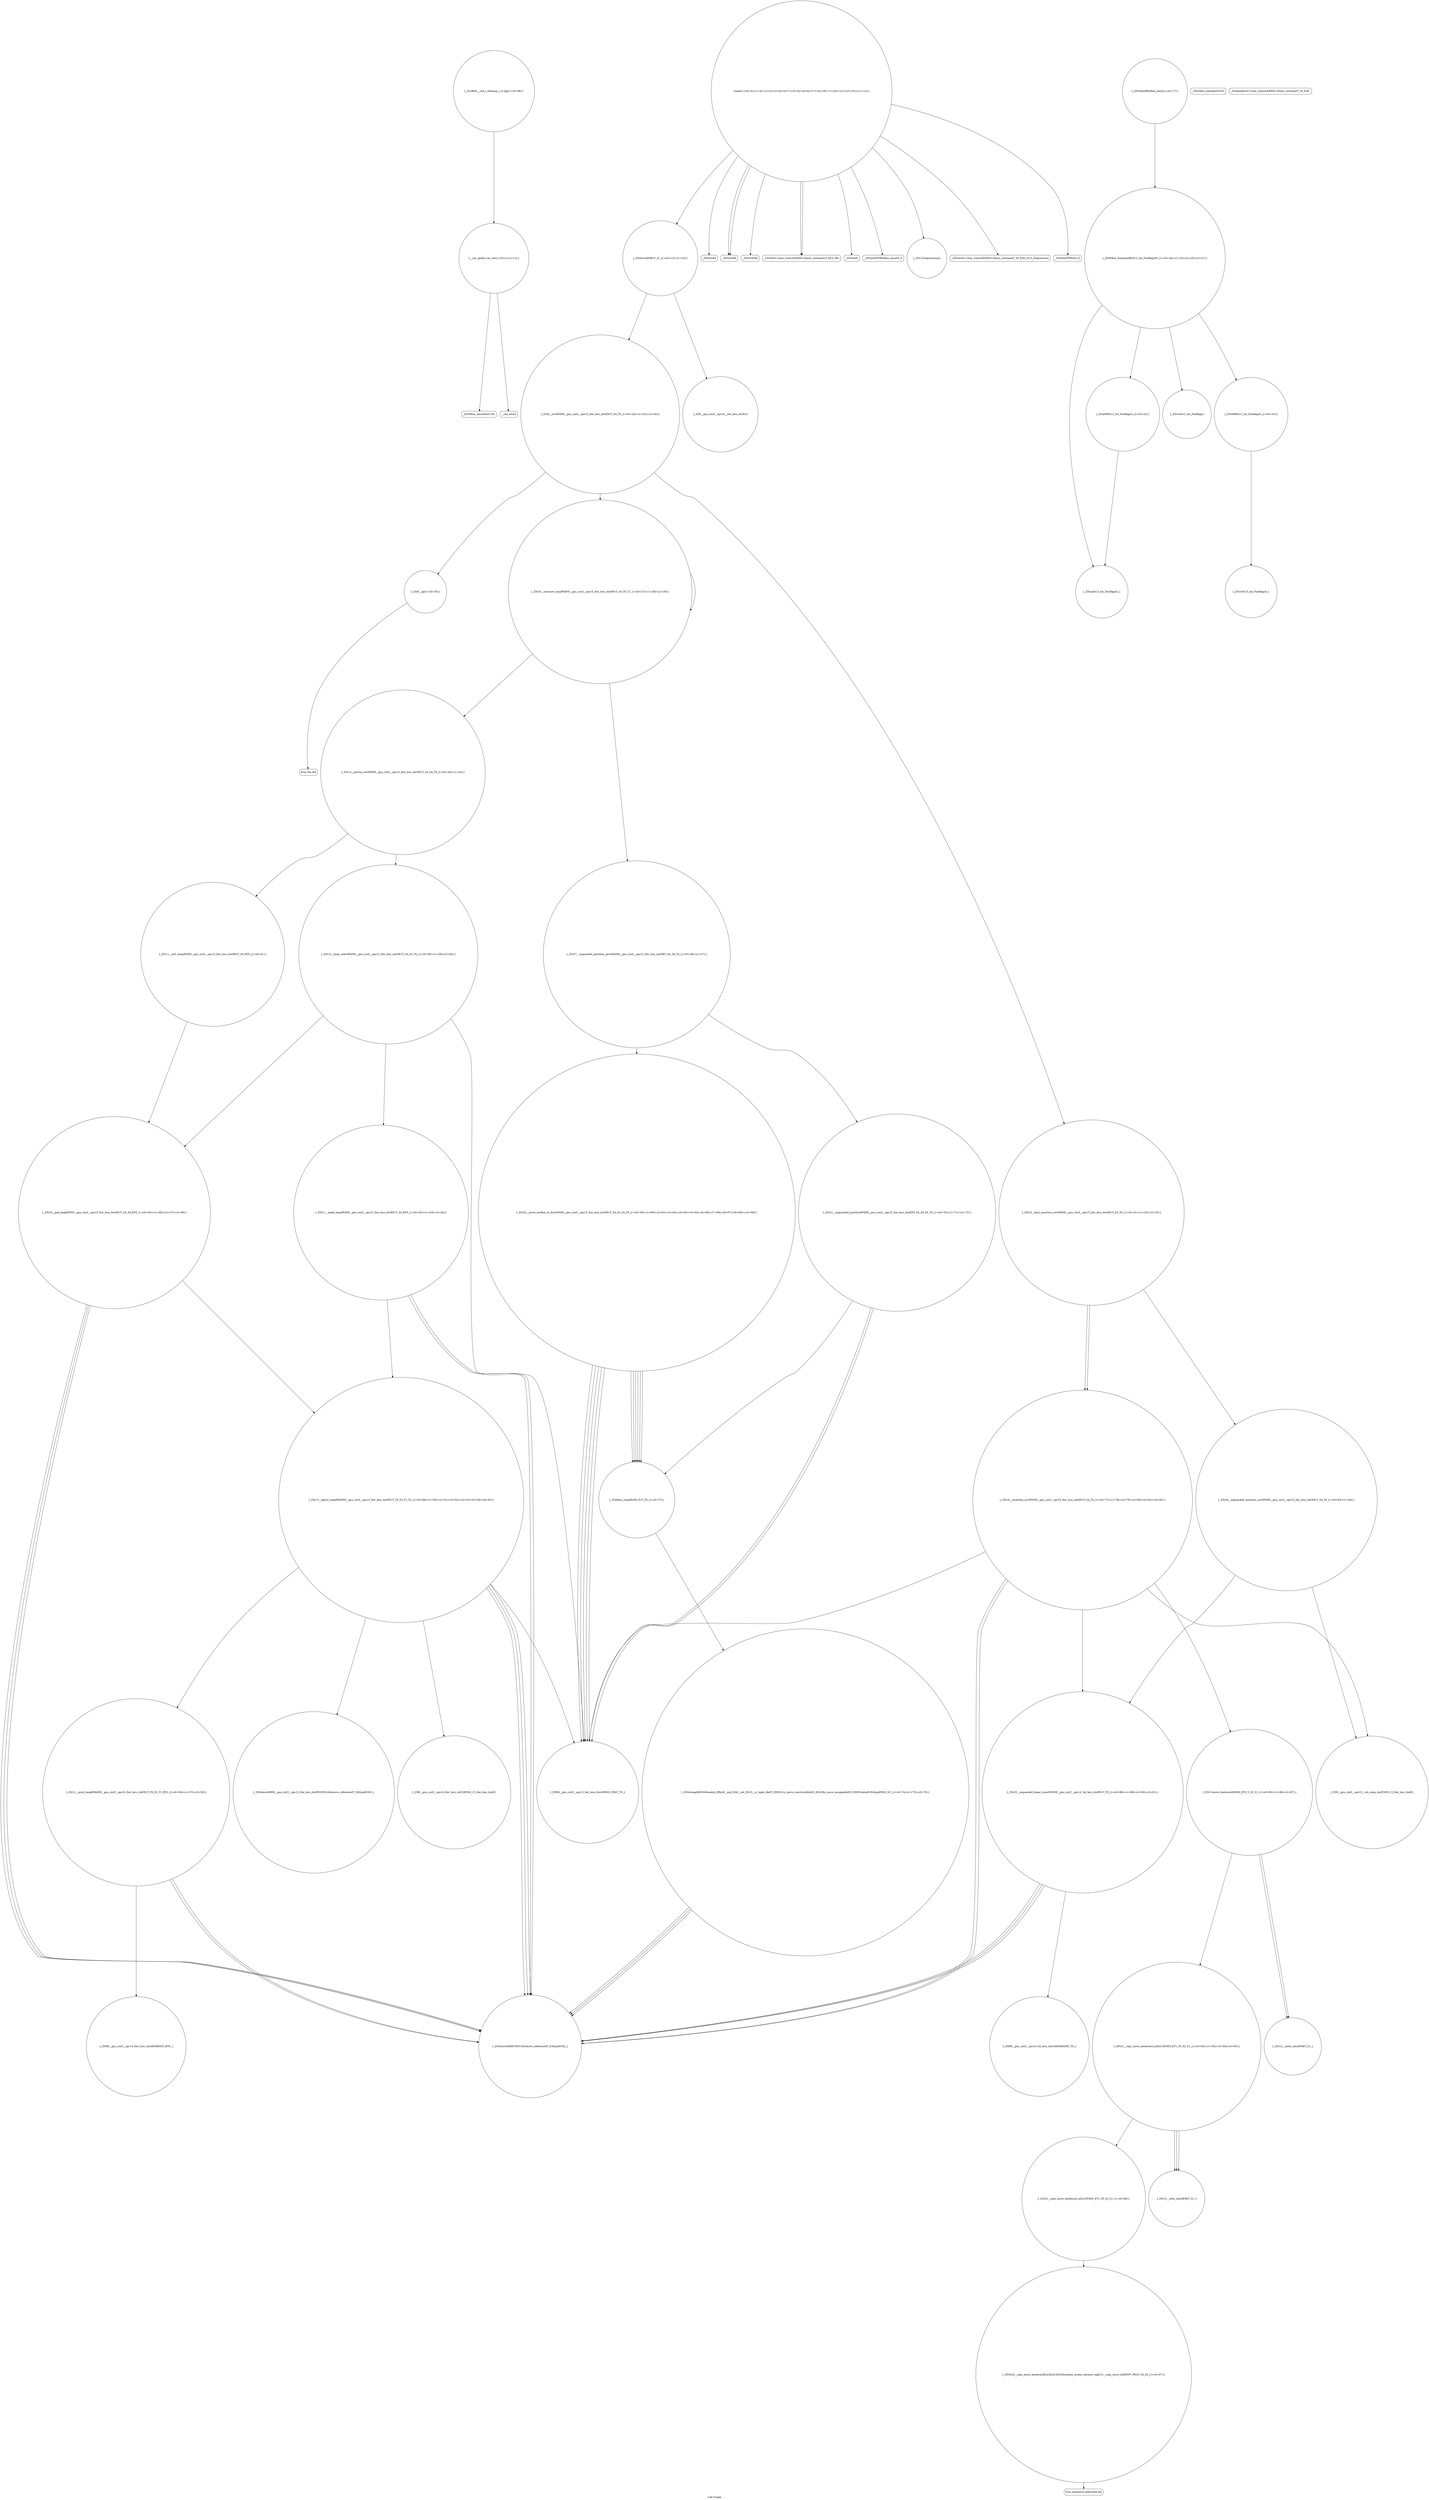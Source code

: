 digraph "Call Graph" {
	label="Call Graph";

	Node0x5640318fc550 [shape=record,shape=circle,label="{__cxx_global_var_init|{<s0>1|<s1>2}}"];
	Node0x5640318fc550:s0 -> Node0x5640318fc5d0[color=black];
	Node0x5640318fc550:s1 -> Node0x5640318fc6d0[color=black];
	Node0x5640318fdbd0 [shape=record,shape=Mrecord,label="{llvm.ctlz.i64}"];
	Node0x5640318fc8d0 [shape=record,shape=circle,label="{_ZSt4sortIPdEvT_S1_|{<s0>15|<s1>16}}"];
	Node0x5640318fc8d0:s0 -> Node0x5640318fd150[color=black];
	Node0x5640318fc8d0:s1 -> Node0x5640318fd0d0[color=black];
	Node0x5640318fef70 [shape=record,shape=circle,label="{_ZSt12__miter_baseIPdET_S1_}"];
	Node0x5640318fcc50 [shape=record,shape=Mrecord,label="{_ZNSolsEd}"];
	Node0x5640318fcfd0 [shape=record,shape=circle,label="{_ZStanSt13_Ios_FmtflagsS_}"];
	Node0x5640318fd350 [shape=record,shape=circle,label="{_ZSt14__partial_sortIPdN9__gnu_cxx5__ops15_Iter_less_iterEEvT_S4_S4_T0_|{<s0>34|<s1>35}}"];
	Node0x5640318fd350:s0 -> Node0x5640318fd450[color=black];
	Node0x5640318fd350:s1 -> Node0x5640318fd4d0[color=black];
	Node0x5640318fd6d0 [shape=record,shape=circle,label="{_ZSt4moveIRdEONSt16remove_referenceIT_E4typeEOS2_}"];
	Node0x5640318fda50 [shape=record,shape=circle,label="{_ZSt21__unguarded_partitionIPdN9__gnu_cxx5__ops15_Iter_less_iterEET_S4_S4_S4_T0_|{<s0>70|<s1>71|<s2>72}}"];
	Node0x5640318fda50:s0 -> Node0x5640318fd5d0[color=black];
	Node0x5640318fda50:s1 -> Node0x5640318fd5d0[color=black];
	Node0x5640318fda50:s2 -> Node0x5640318fdad0[color=black];
	Node0x5640318fc750 [shape=record,shape=circle,label="{main|{<s0>3|<s1>4|<s2>5|<s3>6|<s4>7|<s5>8|<s6>9|<s7>10|<s8>11|<s9>12|<s10>13|<s11>14}}"];
	Node0x5640318fc750:s0 -> Node0x5640318fc7d0[color=black];
	Node0x5640318fc750:s1 -> Node0x5640318fc7d0[color=black];
	Node0x5640318fc750:s2 -> Node0x5640318fc850[color=black];
	Node0x5640318fc750:s3 -> Node0x5640318fc8d0[color=black];
	Node0x5640318fc750:s4 -> Node0x5640318fc950[color=black];
	Node0x5640318fc750:s5 -> Node0x5640318fc9d0[color=black];
	Node0x5640318fc750:s6 -> Node0x5640318fc950[color=black];
	Node0x5640318fc750:s7 -> Node0x5640318fcad0[color=black];
	Node0x5640318fc750:s8 -> Node0x5640318fcbd0[color=black];
	Node0x5640318fc750:s9 -> Node0x5640318fca50[color=black];
	Node0x5640318fc750:s10 -> Node0x5640318fcc50[color=black];
	Node0x5640318fc750:s11 -> Node0x5640318fccd0[color=black];
	Node0x5640318fedf0 [shape=record,shape=circle,label="{_ZSt25__unguarded_linear_insertIPdN9__gnu_cxx5__ops14_Val_less_iterEEvT_T0_|{<s0>88|<s1>89|<s2>90|<s3>91}}"];
	Node0x5640318fedf0:s0 -> Node0x5640318fd6d0[color=black];
	Node0x5640318fedf0:s1 -> Node0x5640318ff1f0[color=black];
	Node0x5640318fedf0:s2 -> Node0x5640318fd6d0[color=black];
	Node0x5640318fedf0:s3 -> Node0x5640318fd6d0[color=black];
	Node0x5640318fcad0 [shape=record,shape=Mrecord,label="{_ZNSolsEPFRSt8ios_baseS0_E}"];
	Node0x5640318ff170 [shape=record,shape=Mrecord,label="{llvm.memmove.p0i8.p0i8.i64}"];
	Node0x5640318fce50 [shape=record,shape=circle,label="{_ZStaNRSt13_Ios_FmtflagsS_|{<s0>22}}"];
	Node0x5640318fce50:s0 -> Node0x5640318fcfd0[color=black];
	Node0x5640318fd1d0 [shape=record,shape=circle,label="{_ZSt16__introsort_loopIPdlN9__gnu_cxx5__ops15_Iter_less_iterEEvT_S4_T0_T1_|{<s0>27|<s1>28|<s2>29}}"];
	Node0x5640318fd1d0:s0 -> Node0x5640318fd350[color=black];
	Node0x5640318fd1d0:s1 -> Node0x5640318fd3d0[color=black];
	Node0x5640318fd1d0:s2 -> Node0x5640318fd1d0[color=black];
	Node0x5640318fd550 [shape=record,shape=circle,label="{_ZSt11__make_heapIPdN9__gnu_cxx5__ops15_Iter_less_iterEEvT_S4_RT0_|{<s0>42|<s1>43|<s2>44}}"];
	Node0x5640318fd550:s0 -> Node0x5640318fd6d0[color=black];
	Node0x5640318fd550:s1 -> Node0x5640318fd6d0[color=black];
	Node0x5640318fd550:s2 -> Node0x5640318fd750[color=black];
	Node0x5640318fd8d0 [shape=record,shape=circle,label="{_ZSt11__push_heapIPdldN9__gnu_cxx5__ops14_Iter_less_valEEvT_T0_S5_T1_RT2_|{<s0>56|<s1>57|<s2>58}}"];
	Node0x5640318fd8d0:s0 -> Node0x5640318fd950[color=black];
	Node0x5640318fd8d0:s1 -> Node0x5640318fd6d0[color=black];
	Node0x5640318fd8d0:s2 -> Node0x5640318fd6d0[color=black];
	Node0x5640318fc5d0 [shape=record,shape=Mrecord,label="{_ZNSt8ios_base4InitC1Ev}"];
	Node0x5640318fdc50 [shape=record,shape=circle,label="{_ZSt16__insertion_sortIPdN9__gnu_cxx5__ops15_Iter_less_iterEEvT_S4_T0_|{<s0>77|<s1>78|<s2>79|<s3>80|<s4>81|<s5>82}}"];
	Node0x5640318fdc50:s0 -> Node0x5640318fd5d0[color=black];
	Node0x5640318fdc50:s1 -> Node0x5640318fd6d0[color=black];
	Node0x5640318fdc50:s2 -> Node0x5640318fed70[color=black];
	Node0x5640318fdc50:s3 -> Node0x5640318fd6d0[color=black];
	Node0x5640318fdc50:s4 -> Node0x5640318fee70[color=black];
	Node0x5640318fdc50:s5 -> Node0x5640318fedf0[color=black];
	Node0x5640318fc950 [shape=record,shape=Mrecord,label="{_ZStlsISt11char_traitsIcEERSt13basic_ostreamIcT_ES5_PKc}"];
	Node0x5640318feff0 [shape=record,shape=circle,label="{_ZSt22__copy_move_backward_aILb1EPdS0_ET1_T0_S2_S1_|{<s0>96}}"];
	Node0x5640318feff0:s0 -> Node0x5640318ff0f0[color=black];
	Node0x5640318fccd0 [shape=record,shape=Mrecord,label="{_ZNSolsEPFRSoS_E}"];
	Node0x5640318fd050 [shape=record,shape=circle,label="{_ZStorSt13_Ios_FmtflagsS_}"];
	Node0x5640318fd3d0 [shape=record,shape=circle,label="{_ZSt27__unguarded_partition_pivotIPdN9__gnu_cxx5__ops15_Iter_less_iterEET_S4_S4_T0_|{<s0>36|<s1>37}}"];
	Node0x5640318fd3d0:s0 -> Node0x5640318fd9d0[color=black];
	Node0x5640318fd3d0:s1 -> Node0x5640318fda50[color=black];
	Node0x5640318fd750 [shape=record,shape=circle,label="{_ZSt13__adjust_heapIPdldN9__gnu_cxx5__ops15_Iter_less_iterEEvT_T0_S5_T1_T2_|{<s0>49|<s1>50|<s2>51|<s3>52|<s4>53|<s5>54|<s6>55}}"];
	Node0x5640318fd750:s0 -> Node0x5640318fd5d0[color=black];
	Node0x5640318fd750:s1 -> Node0x5640318fd6d0[color=black];
	Node0x5640318fd750:s2 -> Node0x5640318fd6d0[color=black];
	Node0x5640318fd750:s3 -> Node0x5640318fd7d0[color=black];
	Node0x5640318fd750:s4 -> Node0x5640318fd850[color=black];
	Node0x5640318fd750:s5 -> Node0x5640318fd6d0[color=black];
	Node0x5640318fd750:s6 -> Node0x5640318fd8d0[color=black];
	Node0x5640318fdad0 [shape=record,shape=circle,label="{_ZSt9iter_swapIPdS0_EvT_T0_|{<s0>73}}"];
	Node0x5640318fdad0:s0 -> Node0x5640318fdb50[color=black];
	Node0x5640318fc7d0 [shape=record,shape=Mrecord,label="{_ZNSirsERi}"];
	Node0x5640318fee70 [shape=record,shape=circle,label="{_ZN9__gnu_cxx5__ops15__val_comp_iterENS0_15_Iter_less_iterE}"];
	Node0x5640318fcb50 [shape=record,shape=circle,label="{_ZSt5fixedRSt8ios_base|{<s0>17}}"];
	Node0x5640318fcb50:s0 -> Node0x5640318fcdd0[color=black];
	Node0x5640318ff1f0 [shape=record,shape=circle,label="{_ZNK9__gnu_cxx5__ops14_Val_less_iterclIdPdEEbRT_T0_}"];
	Node0x5640318fced0 [shape=record,shape=circle,label="{_ZStcoSt13_Ios_Fmtflags}"];
	Node0x5640318fd250 [shape=record,shape=circle,label="{_ZSt4__lgl|{<s0>30}}"];
	Node0x5640318fd250:s0 -> Node0x5640318fdbd0[color=black];
	Node0x5640318fd5d0 [shape=record,shape=circle,label="{_ZNK9__gnu_cxx5__ops15_Iter_less_iterclIPdS3_EEbT_T0_}"];
	Node0x5640318fd950 [shape=record,shape=circle,label="{_ZNK9__gnu_cxx5__ops14_Iter_less_valclIPddEEbT_RT0_}"];
	Node0x5640318fc650 [shape=record,shape=Mrecord,label="{_ZNSt8ios_base4InitD1Ev}"];
	Node0x5640318fdcd0 [shape=record,shape=circle,label="{_ZSt26__unguarded_insertion_sortIPdN9__gnu_cxx5__ops15_Iter_less_iterEEvT_S4_T0_|{<s0>83|<s1>84}}"];
	Node0x5640318fdcd0:s0 -> Node0x5640318fee70[color=black];
	Node0x5640318fdcd0:s1 -> Node0x5640318fedf0[color=black];
	Node0x5640318fc9d0 [shape=record,shape=Mrecord,label="{_ZNSolsEi}"];
	Node0x5640318ff070 [shape=record,shape=circle,label="{_ZSt12__niter_baseIPdET_S1_}"];
	Node0x5640318fcd50 [shape=record,shape=Mrecord,label="{_ZSt4endlIcSt11char_traitsIcEERSt13basic_ostreamIT_T0_ES6_}"];
	Node0x5640318fd0d0 [shape=record,shape=circle,label="{_ZSt6__sortIPdN9__gnu_cxx5__ops15_Iter_less_iterEEvT_S4_T0_|{<s0>24|<s1>25|<s2>26}}"];
	Node0x5640318fd0d0:s0 -> Node0x5640318fd250[color=black];
	Node0x5640318fd0d0:s1 -> Node0x5640318fd1d0[color=black];
	Node0x5640318fd0d0:s2 -> Node0x5640318fd2d0[color=black];
	Node0x5640318fd450 [shape=record,shape=circle,label="{_ZSt13__heap_selectIPdN9__gnu_cxx5__ops15_Iter_less_iterEEvT_S4_S4_T0_|{<s0>38|<s1>39|<s2>40}}"];
	Node0x5640318fd450:s0 -> Node0x5640318fd550[color=black];
	Node0x5640318fd450:s1 -> Node0x5640318fd5d0[color=black];
	Node0x5640318fd450:s2 -> Node0x5640318fd650[color=black];
	Node0x5640318fd7d0 [shape=record,shape=circle,label="{_ZSt4moveIRN9__gnu_cxx5__ops15_Iter_less_iterEEONSt16remove_referenceIT_E4typeEOS5_}"];
	Node0x5640318fdb50 [shape=record,shape=circle,label="{_ZSt4swapIdENSt9enable_ifIXsr6__and_ISt6__not_ISt15__is_tuple_likeIT_EESt21is_move_constructibleIS3_ESt18is_move_assignableIS3_EEE5valueEvE4typeERS3_SC_|{<s0>74|<s1>75|<s2>76}}"];
	Node0x5640318fdb50:s0 -> Node0x5640318fd6d0[color=black];
	Node0x5640318fdb50:s1 -> Node0x5640318fd6d0[color=black];
	Node0x5640318fdb50:s2 -> Node0x5640318fd6d0[color=black];
	Node0x5640318fc850 [shape=record,shape=Mrecord,label="{_ZNSirsERd}"];
	Node0x5640318feef0 [shape=record,shape=circle,label="{_ZSt23__copy_move_backward_a2ILb1EPdS0_ET1_T0_S2_S1_|{<s0>92|<s1>93|<s2>94|<s3>95}}"];
	Node0x5640318feef0:s0 -> Node0x5640318ff070[color=black];
	Node0x5640318feef0:s1 -> Node0x5640318ff070[color=black];
	Node0x5640318feef0:s2 -> Node0x5640318ff070[color=black];
	Node0x5640318feef0:s3 -> Node0x5640318feff0[color=black];
	Node0x5640318fcbd0 [shape=record,shape=circle,label="{_ZSt12setprecisioni}"];
	Node0x5640318ff270 [shape=record,shape=circle,label="{_GLOBAL__sub_I_idzhang_1_0.cpp|{<s0>98}}"];
	Node0x5640318ff270:s0 -> Node0x5640318fc550[color=black];
	Node0x5640318fcf50 [shape=record,shape=circle,label="{_ZStoRRSt13_Ios_FmtflagsS_|{<s0>23}}"];
	Node0x5640318fcf50:s0 -> Node0x5640318fd050[color=black];
	Node0x5640318fd2d0 [shape=record,shape=circle,label="{_ZSt22__final_insertion_sortIPdN9__gnu_cxx5__ops15_Iter_less_iterEEvT_S4_T0_|{<s0>31|<s1>32|<s2>33}}"];
	Node0x5640318fd2d0:s0 -> Node0x5640318fdc50[color=black];
	Node0x5640318fd2d0:s1 -> Node0x5640318fdcd0[color=black];
	Node0x5640318fd2d0:s2 -> Node0x5640318fdc50[color=black];
	Node0x5640318fd650 [shape=record,shape=circle,label="{_ZSt10__pop_heapIPdN9__gnu_cxx5__ops15_Iter_less_iterEEvT_S4_S4_RT0_|{<s0>45|<s1>46|<s2>47|<s3>48}}"];
	Node0x5640318fd650:s0 -> Node0x5640318fd6d0[color=black];
	Node0x5640318fd650:s1 -> Node0x5640318fd6d0[color=black];
	Node0x5640318fd650:s2 -> Node0x5640318fd6d0[color=black];
	Node0x5640318fd650:s3 -> Node0x5640318fd750[color=black];
	Node0x5640318fd9d0 [shape=record,shape=circle,label="{_ZSt22__move_median_to_firstIPdN9__gnu_cxx5__ops15_Iter_less_iterEEvT_S4_S4_S4_T0_|{<s0>59|<s1>60|<s2>61|<s3>62|<s4>63|<s5>64|<s6>65|<s7>66|<s8>67|<s9>68|<s10>69}}"];
	Node0x5640318fd9d0:s0 -> Node0x5640318fd5d0[color=black];
	Node0x5640318fd9d0:s1 -> Node0x5640318fd5d0[color=black];
	Node0x5640318fd9d0:s2 -> Node0x5640318fdad0[color=black];
	Node0x5640318fd9d0:s3 -> Node0x5640318fd5d0[color=black];
	Node0x5640318fd9d0:s4 -> Node0x5640318fdad0[color=black];
	Node0x5640318fd9d0:s5 -> Node0x5640318fdad0[color=black];
	Node0x5640318fd9d0:s6 -> Node0x5640318fd5d0[color=black];
	Node0x5640318fd9d0:s7 -> Node0x5640318fdad0[color=black];
	Node0x5640318fd9d0:s8 -> Node0x5640318fd5d0[color=black];
	Node0x5640318fd9d0:s9 -> Node0x5640318fdad0[color=black];
	Node0x5640318fd9d0:s10 -> Node0x5640318fdad0[color=black];
	Node0x5640318fc6d0 [shape=record,shape=Mrecord,label="{__cxa_atexit}"];
	Node0x5640318fed70 [shape=record,shape=circle,label="{_ZSt13move_backwardIPdS0_ET0_T_S2_S1_|{<s0>85|<s1>86|<s2>87}}"];
	Node0x5640318fed70:s0 -> Node0x5640318fef70[color=black];
	Node0x5640318fed70:s1 -> Node0x5640318fef70[color=black];
	Node0x5640318fed70:s2 -> Node0x5640318feef0[color=black];
	Node0x5640318fca50 [shape=record,shape=Mrecord,label="{_ZStlsIcSt11char_traitsIcEERSt13basic_ostreamIT_T0_ES6_St13_Setprecision}"];
	Node0x5640318ff0f0 [shape=record,shape=circle,label="{_ZNSt20__copy_move_backwardILb1ELb1ESt26random_access_iterator_tagE13__copy_move_bIdEEPT_PKS3_S6_S4_|{<s0>97}}"];
	Node0x5640318ff0f0:s0 -> Node0x5640318ff170[color=black];
	Node0x5640318fcdd0 [shape=record,shape=circle,label="{_ZNSt8ios_base4setfESt13_Ios_FmtflagsS0_|{<s0>18|<s1>19|<s2>20|<s3>21}}"];
	Node0x5640318fcdd0:s0 -> Node0x5640318fced0[color=black];
	Node0x5640318fcdd0:s1 -> Node0x5640318fce50[color=black];
	Node0x5640318fcdd0:s2 -> Node0x5640318fcfd0[color=black];
	Node0x5640318fcdd0:s3 -> Node0x5640318fcf50[color=black];
	Node0x5640318fd150 [shape=record,shape=circle,label="{_ZN9__gnu_cxx5__ops16__iter_less_iterEv}"];
	Node0x5640318fd4d0 [shape=record,shape=circle,label="{_ZSt11__sort_heapIPdN9__gnu_cxx5__ops15_Iter_less_iterEEvT_S4_RT0_|{<s0>41}}"];
	Node0x5640318fd4d0:s0 -> Node0x5640318fd650[color=black];
	Node0x5640318fd850 [shape=record,shape=circle,label="{_ZN9__gnu_cxx5__ops14_Iter_less_valC2ENS0_15_Iter_less_iterE}"];
}

